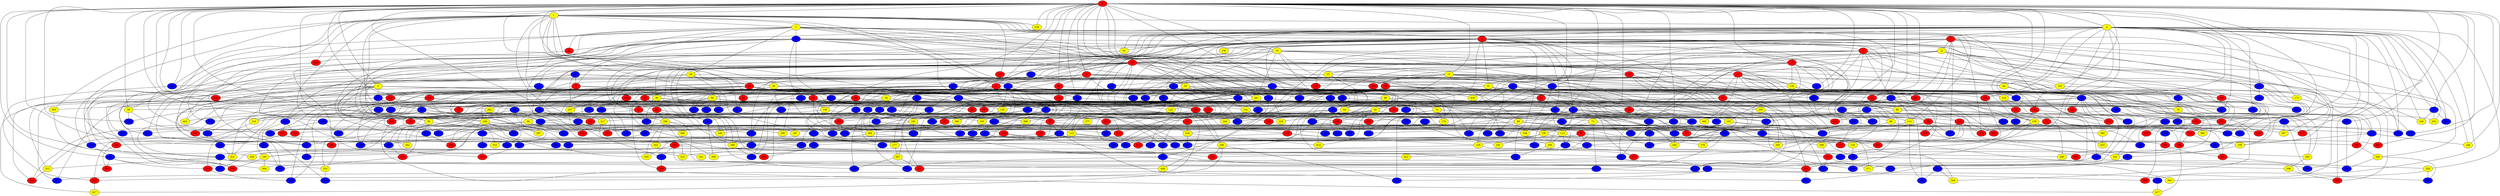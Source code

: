 graph {
0 [style = filled fillcolor = red];
1 [style = filled fillcolor = yellow];
2 [style = filled fillcolor = yellow];
3 [style = filled fillcolor = red];
4 [style = filled fillcolor = yellow];
5 [style = filled fillcolor = yellow];
6 [style = filled fillcolor = red];
7 [style = filled fillcolor = red];
8 [style = filled fillcolor = blue];
9 [style = filled fillcolor = red];
10 [style = filled fillcolor = yellow];
11 [style = filled fillcolor = blue];
12 [style = filled fillcolor = yellow];
13 [style = filled fillcolor = red];
14 [style = filled fillcolor = yellow];
15 [style = filled fillcolor = red];
16 [style = filled fillcolor = red];
17 [style = filled fillcolor = red];
18 [style = filled fillcolor = red];
19 [style = filled fillcolor = red];
20 [style = filled fillcolor = yellow];
21 [style = filled fillcolor = blue];
22 [style = filled fillcolor = red];
23 [style = filled fillcolor = yellow];
24 [style = filled fillcolor = blue];
25 [style = filled fillcolor = blue];
26 [style = filled fillcolor = yellow];
27 [style = filled fillcolor = blue];
28 [style = filled fillcolor = blue];
29 [style = filled fillcolor = yellow];
30 [style = filled fillcolor = blue];
31 [style = filled fillcolor = yellow];
32 [style = filled fillcolor = blue];
33 [style = filled fillcolor = blue];
34 [style = filled fillcolor = blue];
35 [style = filled fillcolor = blue];
36 [style = filled fillcolor = yellow];
37 [style = filled fillcolor = red];
38 [style = filled fillcolor = blue];
39 [style = filled fillcolor = yellow];
40 [style = filled fillcolor = blue];
41 [style = filled fillcolor = red];
42 [style = filled fillcolor = red];
43 [style = filled fillcolor = blue];
44 [style = filled fillcolor = yellow];
45 [style = filled fillcolor = yellow];
46 [style = filled fillcolor = red];
47 [style = filled fillcolor = red];
48 [style = filled fillcolor = yellow];
49 [style = filled fillcolor = blue];
50 [style = filled fillcolor = red];
51 [style = filled fillcolor = blue];
52 [style = filled fillcolor = blue];
53 [style = filled fillcolor = blue];
54 [style = filled fillcolor = yellow];
55 [style = filled fillcolor = blue];
56 [style = filled fillcolor = red];
57 [style = filled fillcolor = blue];
58 [style = filled fillcolor = red];
59 [style = filled fillcolor = blue];
60 [style = filled fillcolor = blue];
61 [style = filled fillcolor = blue];
62 [style = filled fillcolor = blue];
63 [style = filled fillcolor = blue];
64 [style = filled fillcolor = yellow];
65 [style = filled fillcolor = red];
66 [style = filled fillcolor = yellow];
67 [style = filled fillcolor = blue];
68 [style = filled fillcolor = blue];
69 [style = filled fillcolor = blue];
70 [style = filled fillcolor = blue];
71 [style = filled fillcolor = blue];
72 [style = filled fillcolor = blue];
73 [style = filled fillcolor = yellow];
74 [style = filled fillcolor = yellow];
75 [style = filled fillcolor = blue];
76 [style = filled fillcolor = yellow];
77 [style = filled fillcolor = blue];
78 [style = filled fillcolor = red];
79 [style = filled fillcolor = blue];
80 [style = filled fillcolor = red];
81 [style = filled fillcolor = blue];
82 [style = filled fillcolor = red];
83 [style = filled fillcolor = yellow];
84 [style = filled fillcolor = blue];
85 [style = filled fillcolor = blue];
86 [style = filled fillcolor = yellow];
87 [style = filled fillcolor = red];
88 [style = filled fillcolor = yellow];
89 [style = filled fillcolor = yellow];
90 [style = filled fillcolor = blue];
91 [style = filled fillcolor = red];
92 [style = filled fillcolor = red];
93 [style = filled fillcolor = blue];
94 [style = filled fillcolor = red];
95 [style = filled fillcolor = blue];
96 [style = filled fillcolor = yellow];
97 [style = filled fillcolor = red];
98 [style = filled fillcolor = red];
99 [style = filled fillcolor = yellow];
100 [style = filled fillcolor = blue];
101 [style = filled fillcolor = blue];
102 [style = filled fillcolor = yellow];
103 [style = filled fillcolor = blue];
104 [style = filled fillcolor = red];
105 [style = filled fillcolor = red];
106 [style = filled fillcolor = yellow];
107 [style = filled fillcolor = blue];
108 [style = filled fillcolor = yellow];
109 [style = filled fillcolor = blue];
110 [style = filled fillcolor = red];
111 [style = filled fillcolor = blue];
112 [style = filled fillcolor = blue];
113 [style = filled fillcolor = yellow];
114 [style = filled fillcolor = yellow];
115 [style = filled fillcolor = yellow];
116 [style = filled fillcolor = blue];
117 [style = filled fillcolor = blue];
118 [style = filled fillcolor = red];
119 [style = filled fillcolor = blue];
120 [style = filled fillcolor = red];
121 [style = filled fillcolor = blue];
122 [style = filled fillcolor = red];
123 [style = filled fillcolor = yellow];
124 [style = filled fillcolor = yellow];
125 [style = filled fillcolor = blue];
126 [style = filled fillcolor = yellow];
127 [style = filled fillcolor = red];
128 [style = filled fillcolor = red];
129 [style = filled fillcolor = blue];
130 [style = filled fillcolor = yellow];
131 [style = filled fillcolor = blue];
132 [style = filled fillcolor = red];
133 [style = filled fillcolor = red];
134 [style = filled fillcolor = red];
135 [style = filled fillcolor = yellow];
136 [style = filled fillcolor = yellow];
137 [style = filled fillcolor = red];
138 [style = filled fillcolor = blue];
139 [style = filled fillcolor = red];
140 [style = filled fillcolor = yellow];
141 [style = filled fillcolor = yellow];
142 [style = filled fillcolor = red];
143 [style = filled fillcolor = yellow];
144 [style = filled fillcolor = red];
145 [style = filled fillcolor = red];
146 [style = filled fillcolor = blue];
147 [style = filled fillcolor = red];
148 [style = filled fillcolor = blue];
149 [style = filled fillcolor = blue];
150 [style = filled fillcolor = yellow];
151 [style = filled fillcolor = blue];
152 [style = filled fillcolor = blue];
153 [style = filled fillcolor = red];
154 [style = filled fillcolor = yellow];
155 [style = filled fillcolor = blue];
156 [style = filled fillcolor = yellow];
157 [style = filled fillcolor = blue];
158 [style = filled fillcolor = blue];
159 [style = filled fillcolor = red];
160 [style = filled fillcolor = blue];
161 [style = filled fillcolor = blue];
162 [style = filled fillcolor = blue];
163 [style = filled fillcolor = blue];
164 [style = filled fillcolor = blue];
165 [style = filled fillcolor = blue];
166 [style = filled fillcolor = blue];
167 [style = filled fillcolor = blue];
168 [style = filled fillcolor = blue];
169 [style = filled fillcolor = blue];
170 [style = filled fillcolor = red];
171 [style = filled fillcolor = red];
172 [style = filled fillcolor = blue];
173 [style = filled fillcolor = yellow];
174 [style = filled fillcolor = blue];
175 [style = filled fillcolor = red];
176 [style = filled fillcolor = yellow];
177 [style = filled fillcolor = yellow];
178 [style = filled fillcolor = red];
179 [style = filled fillcolor = blue];
180 [style = filled fillcolor = red];
181 [style = filled fillcolor = yellow];
182 [style = filled fillcolor = yellow];
183 [style = filled fillcolor = blue];
184 [style = filled fillcolor = blue];
185 [style = filled fillcolor = yellow];
186 [style = filled fillcolor = blue];
187 [style = filled fillcolor = yellow];
188 [style = filled fillcolor = blue];
189 [style = filled fillcolor = blue];
190 [style = filled fillcolor = blue];
191 [style = filled fillcolor = red];
192 [style = filled fillcolor = red];
193 [style = filled fillcolor = yellow];
194 [style = filled fillcolor = blue];
195 [style = filled fillcolor = yellow];
196 [style = filled fillcolor = red];
197 [style = filled fillcolor = red];
198 [style = filled fillcolor = red];
199 [style = filled fillcolor = yellow];
200 [style = filled fillcolor = yellow];
201 [style = filled fillcolor = red];
202 [style = filled fillcolor = blue];
203 [style = filled fillcolor = blue];
204 [style = filled fillcolor = red];
205 [style = filled fillcolor = yellow];
206 [style = filled fillcolor = blue];
207 [style = filled fillcolor = yellow];
208 [style = filled fillcolor = blue];
209 [style = filled fillcolor = blue];
210 [style = filled fillcolor = blue];
211 [style = filled fillcolor = blue];
212 [style = filled fillcolor = blue];
213 [style = filled fillcolor = blue];
214 [style = filled fillcolor = blue];
215 [style = filled fillcolor = red];
216 [style = filled fillcolor = yellow];
217 [style = filled fillcolor = yellow];
218 [style = filled fillcolor = red];
219 [style = filled fillcolor = red];
220 [style = filled fillcolor = yellow];
221 [style = filled fillcolor = blue];
222 [style = filled fillcolor = red];
223 [style = filled fillcolor = blue];
224 [style = filled fillcolor = blue];
225 [style = filled fillcolor = blue];
226 [style = filled fillcolor = red];
227 [style = filled fillcolor = blue];
228 [style = filled fillcolor = red];
229 [style = filled fillcolor = yellow];
230 [style = filled fillcolor = blue];
231 [style = filled fillcolor = red];
232 [style = filled fillcolor = blue];
233 [style = filled fillcolor = red];
234 [style = filled fillcolor = blue];
235 [style = filled fillcolor = red];
236 [style = filled fillcolor = blue];
237 [style = filled fillcolor = red];
238 [style = filled fillcolor = blue];
239 [style = filled fillcolor = yellow];
240 [style = filled fillcolor = red];
241 [style = filled fillcolor = blue];
242 [style = filled fillcolor = red];
243 [style = filled fillcolor = yellow];
244 [style = filled fillcolor = blue];
245 [style = filled fillcolor = yellow];
246 [style = filled fillcolor = blue];
247 [style = filled fillcolor = blue];
248 [style = filled fillcolor = blue];
249 [style = filled fillcolor = blue];
250 [style = filled fillcolor = yellow];
251 [style = filled fillcolor = blue];
252 [style = filled fillcolor = yellow];
253 [style = filled fillcolor = blue];
254 [style = filled fillcolor = yellow];
255 [style = filled fillcolor = blue];
256 [style = filled fillcolor = blue];
257 [style = filled fillcolor = blue];
258 [style = filled fillcolor = blue];
259 [style = filled fillcolor = blue];
260 [style = filled fillcolor = blue];
261 [style = filled fillcolor = yellow];
262 [style = filled fillcolor = yellow];
263 [style = filled fillcolor = blue];
264 [style = filled fillcolor = blue];
265 [style = filled fillcolor = yellow];
266 [style = filled fillcolor = blue];
267 [style = filled fillcolor = blue];
268 [style = filled fillcolor = yellow];
269 [style = filled fillcolor = blue];
270 [style = filled fillcolor = blue];
271 [style = filled fillcolor = blue];
272 [style = filled fillcolor = blue];
273 [style = filled fillcolor = red];
274 [style = filled fillcolor = blue];
275 [style = filled fillcolor = blue];
276 [style = filled fillcolor = yellow];
277 [style = filled fillcolor = yellow];
278 [style = filled fillcolor = red];
279 [style = filled fillcolor = blue];
280 [style = filled fillcolor = yellow];
281 [style = filled fillcolor = blue];
282 [style = filled fillcolor = blue];
283 [style = filled fillcolor = red];
284 [style = filled fillcolor = blue];
285 [style = filled fillcolor = yellow];
286 [style = filled fillcolor = blue];
287 [style = filled fillcolor = yellow];
288 [style = filled fillcolor = red];
289 [style = filled fillcolor = yellow];
290 [style = filled fillcolor = yellow];
291 [style = filled fillcolor = yellow];
292 [style = filled fillcolor = yellow];
293 [style = filled fillcolor = blue];
294 [style = filled fillcolor = blue];
295 [style = filled fillcolor = blue];
296 [style = filled fillcolor = yellow];
297 [style = filled fillcolor = yellow];
298 [style = filled fillcolor = blue];
299 [style = filled fillcolor = blue];
300 [style = filled fillcolor = yellow];
301 [style = filled fillcolor = red];
302 [style = filled fillcolor = blue];
303 [style = filled fillcolor = blue];
304 [style = filled fillcolor = blue];
305 [style = filled fillcolor = blue];
306 [style = filled fillcolor = yellow];
307 [style = filled fillcolor = yellow];
308 [style = filled fillcolor = blue];
309 [style = filled fillcolor = yellow];
310 [style = filled fillcolor = red];
311 [style = filled fillcolor = red];
312 [style = filled fillcolor = yellow];
313 [style = filled fillcolor = yellow];
314 [style = filled fillcolor = blue];
315 [style = filled fillcolor = red];
316 [style = filled fillcolor = yellow];
317 [style = filled fillcolor = blue];
318 [style = filled fillcolor = blue];
319 [style = filled fillcolor = red];
320 [style = filled fillcolor = red];
321 [style = filled fillcolor = yellow];
322 [style = filled fillcolor = yellow];
323 [style = filled fillcolor = red];
324 [style = filled fillcolor = red];
325 [style = filled fillcolor = blue];
326 [style = filled fillcolor = yellow];
327 [style = filled fillcolor = blue];
328 [style = filled fillcolor = yellow];
329 [style = filled fillcolor = yellow];
330 [style = filled fillcolor = blue];
331 [style = filled fillcolor = blue];
332 [style = filled fillcolor = blue];
333 [style = filled fillcolor = blue];
334 [style = filled fillcolor = red];
335 [style = filled fillcolor = blue];
336 [style = filled fillcolor = red];
337 [style = filled fillcolor = blue];
338 [style = filled fillcolor = blue];
339 [style = filled fillcolor = red];
340 [style = filled fillcolor = blue];
341 [style = filled fillcolor = blue];
342 [style = filled fillcolor = yellow];
343 [style = filled fillcolor = blue];
344 [style = filled fillcolor = red];
345 [style = filled fillcolor = blue];
346 [style = filled fillcolor = yellow];
347 [style = filled fillcolor = blue];
348 [style = filled fillcolor = blue];
349 [style = filled fillcolor = blue];
350 [style = filled fillcolor = yellow];
351 [style = filled fillcolor = yellow];
352 [style = filled fillcolor = blue];
353 [style = filled fillcolor = yellow];
354 [style = filled fillcolor = blue];
355 [style = filled fillcolor = blue];
356 [style = filled fillcolor = red];
357 [style = filled fillcolor = blue];
358 [style = filled fillcolor = blue];
359 [style = filled fillcolor = blue];
360 [style = filled fillcolor = blue];
361 [style = filled fillcolor = blue];
362 [style = filled fillcolor = blue];
363 [style = filled fillcolor = red];
364 [style = filled fillcolor = yellow];
365 [style = filled fillcolor = blue];
366 [style = filled fillcolor = yellow];
367 [style = filled fillcolor = blue];
368 [style = filled fillcolor = red];
369 [style = filled fillcolor = red];
370 [style = filled fillcolor = blue];
371 [style = filled fillcolor = yellow];
372 [style = filled fillcolor = red];
373 [style = filled fillcolor = red];
374 [style = filled fillcolor = blue];
375 [style = filled fillcolor = blue];
376 [style = filled fillcolor = blue];
377 [style = filled fillcolor = red];
378 [style = filled fillcolor = blue];
379 [style = filled fillcolor = red];
380 [style = filled fillcolor = blue];
381 [style = filled fillcolor = blue];
382 [style = filled fillcolor = red];
383 [style = filled fillcolor = yellow];
384 [style = filled fillcolor = blue];
385 [style = filled fillcolor = yellow];
386 [style = filled fillcolor = yellow];
387 [style = filled fillcolor = blue];
388 [style = filled fillcolor = yellow];
389 [style = filled fillcolor = blue];
390 [style = filled fillcolor = blue];
391 [style = filled fillcolor = blue];
392 [style = filled fillcolor = red];
393 [style = filled fillcolor = blue];
394 [style = filled fillcolor = blue];
395 [style = filled fillcolor = blue];
396 [style = filled fillcolor = yellow];
397 [style = filled fillcolor = red];
398 [style = filled fillcolor = blue];
399 [style = filled fillcolor = yellow];
400 [style = filled fillcolor = blue];
401 [style = filled fillcolor = blue];
402 [style = filled fillcolor = red];
403 [style = filled fillcolor = yellow];
404 [style = filled fillcolor = red];
405 [style = filled fillcolor = yellow];
406 [style = filled fillcolor = blue];
407 [style = filled fillcolor = red];
408 [style = filled fillcolor = yellow];
409 [style = filled fillcolor = blue];
410 [style = filled fillcolor = yellow];
411 [style = filled fillcolor = red];
412 [style = filled fillcolor = red];
413 [style = filled fillcolor = blue];
414 [style = filled fillcolor = yellow];
415 [style = filled fillcolor = red];
416 [style = filled fillcolor = blue];
417 [style = filled fillcolor = yellow];
418 [style = filled fillcolor = red];
419 [style = filled fillcolor = blue];
420 [style = filled fillcolor = red];
421 [style = filled fillcolor = blue];
422 [style = filled fillcolor = yellow];
423 [style = filled fillcolor = red];
424 [style = filled fillcolor = red];
425 [style = filled fillcolor = yellow];
426 [style = filled fillcolor = blue];
427 [style = filled fillcolor = yellow];
428 [style = filled fillcolor = red];
0 -- 8;
0 -- 10;
0 -- 13;
0 -- 14;
0 -- 15;
0 -- 16;
0 -- 22;
0 -- 31;
0 -- 39;
0 -- 45;
0 -- 56;
0 -- 57;
0 -- 60;
0 -- 68;
0 -- 69;
0 -- 5;
0 -- 4;
0 -- 3;
0 -- 1;
0 -- 71;
0 -- 77;
0 -- 79;
0 -- 84;
0 -- 104;
0 -- 108;
0 -- 120;
0 -- 122;
0 -- 124;
0 -- 134;
0 -- 140;
0 -- 143;
0 -- 152;
0 -- 156;
0 -- 158;
0 -- 160;
0 -- 169;
0 -- 179;
0 -- 226;
0 -- 229;
0 -- 236;
0 -- 238;
0 -- 241;
0 -- 244;
0 -- 261;
0 -- 262;
0 -- 296;
0 -- 304;
0 -- 328;
0 -- 342;
0 -- 363;
0 -- 390;
0 -- 402;
1 -- 2;
1 -- 4;
1 -- 6;
1 -- 13;
1 -- 22;
1 -- 36;
1 -- 38;
1 -- 81;
1 -- 97;
1 -- 99;
1 -- 112;
1 -- 113;
1 -- 131;
1 -- 136;
1 -- 137;
1 -- 167;
1 -- 229;
1 -- 230;
1 -- 235;
1 -- 258;
1 -- 269;
1 -- 295;
1 -- 325;
1 -- 329;
2 -- 8;
2 -- 14;
2 -- 20;
2 -- 26;
2 -- 29;
2 -- 37;
2 -- 42;
2 -- 122;
2 -- 125;
2 -- 169;
2 -- 173;
2 -- 196;
2 -- 235;
2 -- 299;
2 -- 372;
2 -- 394;
3 -- 20;
3 -- 49;
3 -- 56;
3 -- 67;
3 -- 111;
3 -- 170;
3 -- 174;
3 -- 207;
3 -- 222;
3 -- 259;
4 -- 6;
4 -- 7;
4 -- 27;
4 -- 44;
4 -- 50;
4 -- 51;
4 -- 71;
4 -- 83;
4 -- 84;
4 -- 92;
4 -- 124;
4 -- 140;
4 -- 145;
4 -- 151;
4 -- 154;
4 -- 189;
4 -- 198;
4 -- 213;
4 -- 227;
4 -- 239;
4 -- 240;
4 -- 245;
4 -- 252;
4 -- 254;
4 -- 278;
4 -- 294;
4 -- 332;
4 -- 370;
4 -- 385;
4 -- 400;
5 -- 25;
5 -- 33;
5 -- 34;
5 -- 43;
5 -- 87;
5 -- 119;
5 -- 142;
5 -- 150;
5 -- 200;
5 -- 241;
5 -- 340;
5 -- 344;
5 -- 384;
5 -- 403;
6 -- 9;
6 -- 11;
6 -- 18;
6 -- 19;
6 -- 31;
6 -- 39;
6 -- 55;
6 -- 60;
6 -- 80;
6 -- 83;
6 -- 92;
6 -- 93;
6 -- 106;
6 -- 107;
6 -- 115;
6 -- 138;
6 -- 148;
6 -- 159;
6 -- 178;
6 -- 183;
6 -- 201;
6 -- 211;
6 -- 238;
6 -- 267;
6 -- 284;
6 -- 346;
6 -- 421;
6 -- 426;
7 -- 9;
7 -- 12;
7 -- 21;
7 -- 23;
7 -- 30;
7 -- 62;
7 -- 81;
7 -- 125;
7 -- 198;
7 -- 199;
7 -- 213;
7 -- 246;
7 -- 263;
7 -- 363;
7 -- 404;
7 -- 408;
8 -- 10;
8 -- 11;
8 -- 42;
8 -- 81;
8 -- 100;
8 -- 146;
8 -- 163;
8 -- 210;
8 -- 223;
8 -- 245;
8 -- 255;
8 -- 281;
8 -- 282;
8 -- 334;
9 -- 16;
9 -- 21;
9 -- 51;
9 -- 102;
9 -- 148;
9 -- 157;
9 -- 170;
9 -- 212;
9 -- 214;
9 -- 232;
9 -- 306;
10 -- 16;
10 -- 18;
10 -- 31;
10 -- 35;
10 -- 44;
10 -- 64;
10 -- 104;
10 -- 256;
10 -- 261;
10 -- 411;
11 -- 21;
11 -- 65;
11 -- 97;
11 -- 101;
11 -- 115;
11 -- 131;
11 -- 157;
11 -- 172;
11 -- 185;
11 -- 205;
11 -- 285;
12 -- 15;
12 -- 17;
12 -- 23;
12 -- 128;
12 -- 130;
12 -- 143;
12 -- 153;
12 -- 238;
12 -- 386;
12 -- 410;
13 -- 33;
13 -- 50;
13 -- 54;
13 -- 58;
13 -- 66;
13 -- 99;
13 -- 134;
13 -- 162;
13 -- 193;
13 -- 207;
13 -- 220;
13 -- 228;
13 -- 312;
14 -- 38;
14 -- 54;
14 -- 69;
14 -- 70;
14 -- 90;
14 -- 131;
14 -- 143;
14 -- 166;
14 -- 170;
14 -- 191;
14 -- 206;
14 -- 315;
14 -- 356;
14 -- 381;
15 -- 18;
15 -- 63;
15 -- 87;
15 -- 114;
15 -- 126;
15 -- 138;
15 -- 206;
15 -- 225;
15 -- 316;
15 -- 356;
15 -- 377;
16 -- 17;
16 -- 28;
16 -- 32;
16 -- 36;
16 -- 38;
16 -- 46;
16 -- 47;
16 -- 48;
16 -- 68;
16 -- 90;
16 -- 92;
16 -- 116;
16 -- 126;
16 -- 137;
16 -- 144;
16 -- 204;
16 -- 210;
16 -- 231;
16 -- 253;
16 -- 280;
16 -- 286;
16 -- 294;
16 -- 319;
16 -- 327;
16 -- 345;
16 -- 354;
16 -- 399;
16 -- 403;
16 -- 414;
17 -- 19;
17 -- 22;
17 -- 43;
17 -- 44;
17 -- 57;
17 -- 64;
17 -- 80;
17 -- 89;
17 -- 104;
17 -- 126;
17 -- 150;
17 -- 242;
17 -- 322;
17 -- 379;
17 -- 387;
17 -- 405;
18 -- 34;
18 -- 35;
18 -- 231;
18 -- 275;
18 -- 292;
18 -- 347;
18 -- 409;
19 -- 34;
19 -- 40;
19 -- 48;
19 -- 77;
19 -- 88;
19 -- 100;
19 -- 127;
19 -- 132;
19 -- 153;
19 -- 155;
19 -- 180;
19 -- 184;
19 -- 205;
19 -- 216;
19 -- 240;
19 -- 276;
19 -- 348;
19 -- 355;
19 -- 358;
19 -- 378;
20 -- 28;
20 -- 36;
20 -- 40;
20 -- 41;
20 -- 63;
20 -- 79;
20 -- 82;
20 -- 107;
20 -- 141;
20 -- 269;
20 -- 415;
21 -- 26;
21 -- 62;
21 -- 113;
21 -- 142;
21 -- 151;
21 -- 207;
21 -- 218;
21 -- 222;
21 -- 290;
21 -- 376;
22 -- 43;
22 -- 46;
22 -- 53;
22 -- 59;
22 -- 75;
22 -- 82;
22 -- 86;
22 -- 103;
22 -- 130;
22 -- 168;
22 -- 180;
22 -- 200;
22 -- 228;
22 -- 231;
22 -- 367;
22 -- 405;
22 -- 413;
23 -- 32;
23 -- 52;
23 -- 69;
23 -- 145;
23 -- 265;
24 -- 32;
24 -- 37;
24 -- 308;
24 -- 311;
24 -- 317;
24 -- 345;
25 -- 39;
25 -- 60;
25 -- 119;
25 -- 175;
25 -- 177;
25 -- 184;
25 -- 265;
25 -- 292;
25 -- 337;
25 -- 339;
26 -- 79;
26 -- 172;
26 -- 193;
26 -- 196;
26 -- 218;
26 -- 243;
26 -- 248;
26 -- 272;
26 -- 361;
26 -- 388;
27 -- 30;
27 -- 45;
27 -- 102;
28 -- 88;
28 -- 123;
29 -- 46;
29 -- 116;
29 -- 169;
29 -- 217;
29 -- 356;
29 -- 357;
30 -- 33;
30 -- 84;
30 -- 111;
30 -- 118;
30 -- 255;
30 -- 305;
30 -- 311;
30 -- 418;
31 -- 77;
31 -- 85;
31 -- 129;
31 -- 133;
31 -- 163;
31 -- 173;
31 -- 349;
32 -- 66;
32 -- 120;
32 -- 124;
32 -- 136;
32 -- 183;
32 -- 243;
32 -- 358;
32 -- 366;
33 -- 47;
33 -- 78;
33 -- 127;
33 -- 223;
33 -- 233;
34 -- 101;
35 -- 67;
35 -- 68;
35 -- 177;
35 -- 244;
35 -- 247;
35 -- 303;
35 -- 361;
35 -- 406;
35 -- 410;
36 -- 53;
36 -- 148;
36 -- 164;
36 -- 298;
36 -- 367;
37 -- 49;
37 -- 132;
37 -- 228;
37 -- 261;
37 -- 330;
37 -- 379;
38 -- 41;
38 -- 128;
38 -- 247;
38 -- 252;
38 -- 267;
38 -- 328;
39 -- 129;
39 -- 244;
40 -- 59;
40 -- 149;
40 -- 164;
40 -- 184;
40 -- 348;
40 -- 400;
41 -- 93;
41 -- 190;
41 -- 191;
42 -- 350;
43 -- 95;
43 -- 103;
43 -- 329;
44 -- 51;
44 -- 133;
45 -- 122;
45 -- 274;
45 -- 324;
46 -- 357;
47 -- 96;
47 -- 159;
47 -- 164;
47 -- 180;
48 -- 49;
48 -- 74;
48 -- 75;
48 -- 98;
48 -- 160;
48 -- 186;
48 -- 250;
49 -- 86;
49 -- 146;
49 -- 195;
49 -- 217;
49 -- 352;
49 -- 424;
50 -- 72;
50 -- 93;
50 -- 98;
50 -- 216;
50 -- 274;
51 -- 62;
51 -- 76;
51 -- 118;
51 -- 139;
51 -- 278;
51 -- 315;
51 -- 325;
51 -- 381;
52 -- 55;
52 -- 61;
52 -- 221;
52 -- 226;
52 -- 256;
52 -- 400;
53 -- 70;
54 -- 71;
54 -- 72;
54 -- 85;
54 -- 203;
54 -- 320;
54 -- 330;
54 -- 404;
55 -- 76;
55 -- 233;
56 -- 61;
56 -- 132;
56 -- 333;
58 -- 65;
58 -- 75;
58 -- 76;
58 -- 86;
58 -- 89;
58 -- 97;
58 -- 112;
58 -- 155;
58 -- 156;
58 -- 198;
58 -- 209;
58 -- 262;
58 -- 321;
58 -- 343;
58 -- 388;
59 -- 102;
59 -- 103;
59 -- 127;
59 -- 193;
59 -- 214;
59 -- 216;
59 -- 222;
59 -- 268;
59 -- 346;
59 -- 366;
59 -- 391;
60 -- 63;
60 -- 185;
60 -- 232;
60 -- 272;
60 -- 288;
60 -- 299;
60 -- 405;
60 -- 420;
61 -- 64;
61 -- 65;
61 -- 98;
61 -- 176;
61 -- 178;
61 -- 214;
61 -- 215;
61 -- 295;
62 -- 73;
62 -- 78;
62 -- 88;
62 -- 138;
62 -- 150;
62 -- 165;
62 -- 307;
62 -- 426;
64 -- 113;
64 -- 300;
66 -- 78;
66 -- 95;
66 -- 108;
66 -- 141;
66 -- 203;
66 -- 209;
66 -- 254;
66 -- 295;
66 -- 330;
66 -- 413;
67 -- 428;
68 -- 89;
68 -- 112;
68 -- 192;
68 -- 220;
68 -- 382;
69 -- 73;
69 -- 147;
69 -- 200;
69 -- 259;
69 -- 317;
70 -- 116;
70 -- 406;
71 -- 245;
71 -- 254;
71 -- 294;
72 -- 181;
72 -- 224;
73 -- 87;
73 -- 130;
73 -- 270;
74 -- 142;
74 -- 176;
74 -- 310;
74 -- 377;
75 -- 99;
75 -- 105;
75 -- 179;
75 -- 326;
75 -- 389;
76 -- 227;
77 -- 145;
78 -- 101;
78 -- 115;
78 -- 161;
78 -- 210;
78 -- 392;
79 -- 155;
79 -- 199;
79 -- 260;
79 -- 424;
80 -- 135;
80 -- 136;
80 -- 163;
80 -- 192;
80 -- 250;
80 -- 369;
81 -- 221;
81 -- 262;
81 -- 305;
81 -- 333;
82 -- 95;
82 -- 303;
82 -- 351;
82 -- 353;
82 -- 420;
83 -- 117;
84 -- 217;
84 -- 248;
85 -- 147;
85 -- 182;
85 -- 215;
85 -- 258;
86 -- 194;
86 -- 387;
87 -- 135;
87 -- 154;
88 -- 94;
88 -- 129;
88 -- 139;
88 -- 168;
88 -- 194;
88 -- 301;
88 -- 336;
88 -- 349;
88 -- 360;
88 -- 423;
89 -- 91;
89 -- 134;
89 -- 220;
90 -- 123;
91 -- 368;
91 -- 387;
91 -- 425;
92 -- 264;
92 -- 269;
92 -- 296;
92 -- 382;
92 -- 397;
93 -- 147;
93 -- 157;
93 -- 187;
93 -- 237;
93 -- 256;
93 -- 335;
93 -- 398;
94 -- 165;
94 -- 282;
94 -- 285;
95 -- 108;
95 -- 188;
95 -- 196;
95 -- 251;
95 -- 302;
95 -- 408;
96 -- 110;
96 -- 154;
96 -- 183;
96 -- 211;
96 -- 264;
96 -- 423;
98 -- 105;
98 -- 266;
98 -- 287;
99 -- 234;
99 -- 373;
101 -- 144;
101 -- 310;
101 -- 331;
101 -- 355;
102 -- 111;
102 -- 208;
102 -- 219;
102 -- 240;
102 -- 247;
102 -- 333;
102 -- 398;
103 -- 189;
103 -- 208;
103 -- 236;
103 -- 384;
104 -- 109;
104 -- 167;
104 -- 275;
104 -- 297;
105 -- 174;
107 -- 110;
107 -- 293;
107 -- 368;
108 -- 114;
108 -- 251;
108 -- 272;
108 -- 297;
108 -- 318;
108 -- 394;
109 -- 179;
109 -- 190;
109 -- 321;
109 -- 331;
109 -- 424;
110 -- 158;
110 -- 182;
111 -- 140;
111 -- 199;
111 -- 416;
113 -- 206;
113 -- 380;
114 -- 149;
114 -- 185;
114 -- 192;
114 -- 230;
115 -- 125;
115 -- 168;
115 -- 289;
115 -- 354;
116 -- 161;
116 -- 348;
117 -- 226;
117 -- 428;
118 -- 315;
119 -- 298;
119 -- 316;
120 -- 135;
120 -- 165;
120 -- 230;
121 -- 174;
121 -- 260;
122 -- 426;
123 -- 277;
124 -- 133;
124 -- 371;
125 -- 152;
126 -- 219;
126 -- 281;
126 -- 419;
127 -- 175;
127 -- 190;
127 -- 195;
127 -- 224;
128 -- 246;
129 -- 158;
130 -- 162;
130 -- 171;
130 -- 177;
130 -- 258;
130 -- 291;
133 -- 166;
133 -- 290;
133 -- 376;
134 -- 248;
134 -- 264;
134 -- 278;
134 -- 288;
134 -- 360;
135 -- 195;
135 -- 290;
136 -- 181;
136 -- 337;
136 -- 365;
138 -- 171;
138 -- 194;
138 -- 386;
138 -- 393;
139 -- 201;
141 -- 232;
141 -- 361;
142 -- 313;
142 -- 374;
143 -- 242;
143 -- 385;
143 -- 402;
144 -- 197;
145 -- 153;
145 -- 372;
146 -- 167;
146 -- 188;
147 -- 253;
147 -- 316;
148 -- 212;
148 -- 322;
148 -- 411;
149 -- 309;
149 -- 322;
150 -- 286;
150 -- 319;
150 -- 369;
150 -- 375;
152 -- 197;
152 -- 339;
152 -- 374;
152 -- 409;
153 -- 326;
154 -- 162;
156 -- 271;
156 -- 403;
157 -- 395;
158 -- 321;
159 -- 406;
160 -- 285;
161 -- 204;
161 -- 313;
162 -- 186;
162 -- 239;
162 -- 395;
163 -- 182;
163 -- 365;
163 -- 371;
165 -- 205;
165 -- 422;
169 -- 412;
172 -- 328;
172 -- 354;
173 -- 307;
175 -- 276;
175 -- 280;
175 -- 298;
175 -- 359;
177 -- 287;
178 -- 202;
179 -- 187;
179 -- 323;
179 -- 340;
179 -- 382;
180 -- 211;
180 -- 213;
180 -- 219;
180 -- 263;
180 -- 265;
180 -- 284;
180 -- 332;
180 -- 385;
181 -- 224;
181 -- 225;
181 -- 334;
183 -- 331;
185 -- 421;
186 -- 378;
186 -- 404;
186 -- 412;
191 -- 215;
191 -- 380;
192 -- 306;
193 -- 208;
194 -- 223;
194 -- 270;
194 -- 276;
195 -- 364;
195 -- 379;
196 -- 202;
196 -- 233;
196 -- 399;
198 -- 323;
198 -- 381;
199 -- 249;
200 -- 237;
200 -- 378;
200 -- 427;
201 -- 237;
201 -- 241;
201 -- 257;
201 -- 350;
201 -- 383;
203 -- 334;
203 -- 353;
205 -- 268;
207 -- 257;
208 -- 209;
208 -- 234;
208 -- 253;
208 -- 255;
208 -- 335;
208 -- 342;
210 -- 293;
212 -- 273;
214 -- 275;
216 -- 312;
217 -- 309;
218 -- 263;
218 -- 289;
218 -- 304;
218 -- 362;
218 -- 372;
218 -- 409;
219 -- 407;
221 -- 414;
222 -- 417;
223 -- 225;
225 -- 319;
225 -- 337;
225 -- 408;
226 -- 427;
227 -- 307;
227 -- 314;
227 -- 416;
228 -- 283;
228 -- 418;
231 -- 249;
231 -- 395;
233 -- 284;
233 -- 288;
234 -- 300;
235 -- 266;
235 -- 302;
236 -- 393;
238 -- 304;
238 -- 362;
238 -- 389;
238 -- 419;
239 -- 341;
239 -- 383;
241 -- 252;
241 -- 270;
241 -- 312;
241 -- 374;
242 -- 336;
249 -- 279;
249 -- 359;
250 -- 335;
250 -- 390;
252 -- 266;
256 -- 260;
256 -- 299;
257 -- 320;
258 -- 323;
259 -- 291;
260 -- 336;
261 -- 271;
261 -- 308;
262 -- 314;
264 -- 353;
265 -- 271;
265 -- 283;
267 -- 369;
267 -- 411;
268 -- 363;
269 -- 280;
269 -- 309;
270 -- 367;
270 -- 370;
271 -- 377;
273 -- 286;
274 -- 320;
275 -- 292;
279 -- 326;
279 -- 380;
280 -- 305;
281 -- 343;
281 -- 393;
282 -- 373;
284 -- 397;
287 -- 303;
287 -- 415;
288 -- 407;
288 -- 417;
289 -- 301;
293 -- 347;
296 -- 300;
296 -- 313;
296 -- 342;
296 -- 346;
296 -- 396;
296 -- 399;
296 -- 412;
298 -- 345;
298 -- 350;
301 -- 327;
301 -- 371;
302 -- 311;
306 -- 341;
306 -- 401;
308 -- 418;
308 -- 422;
311 -- 317;
312 -- 344;
314 -- 318;
316 -- 332;
316 -- 414;
317 -- 338;
318 -- 373;
319 -- 355;
323 -- 347;
324 -- 391;
325 -- 341;
325 -- 415;
329 -- 364;
331 -- 338;
331 -- 421;
332 -- 351;
332 -- 375;
339 -- 358;
340 -- 423;
343 -- 344;
345 -- 364;
345 -- 416;
352 -- 391;
360 -- 392;
370 -- 417;
385 -- 425;
387 -- 402;
390 -- 401;
392 -- 397;
397 -- 401;
412 -- 427;
}

